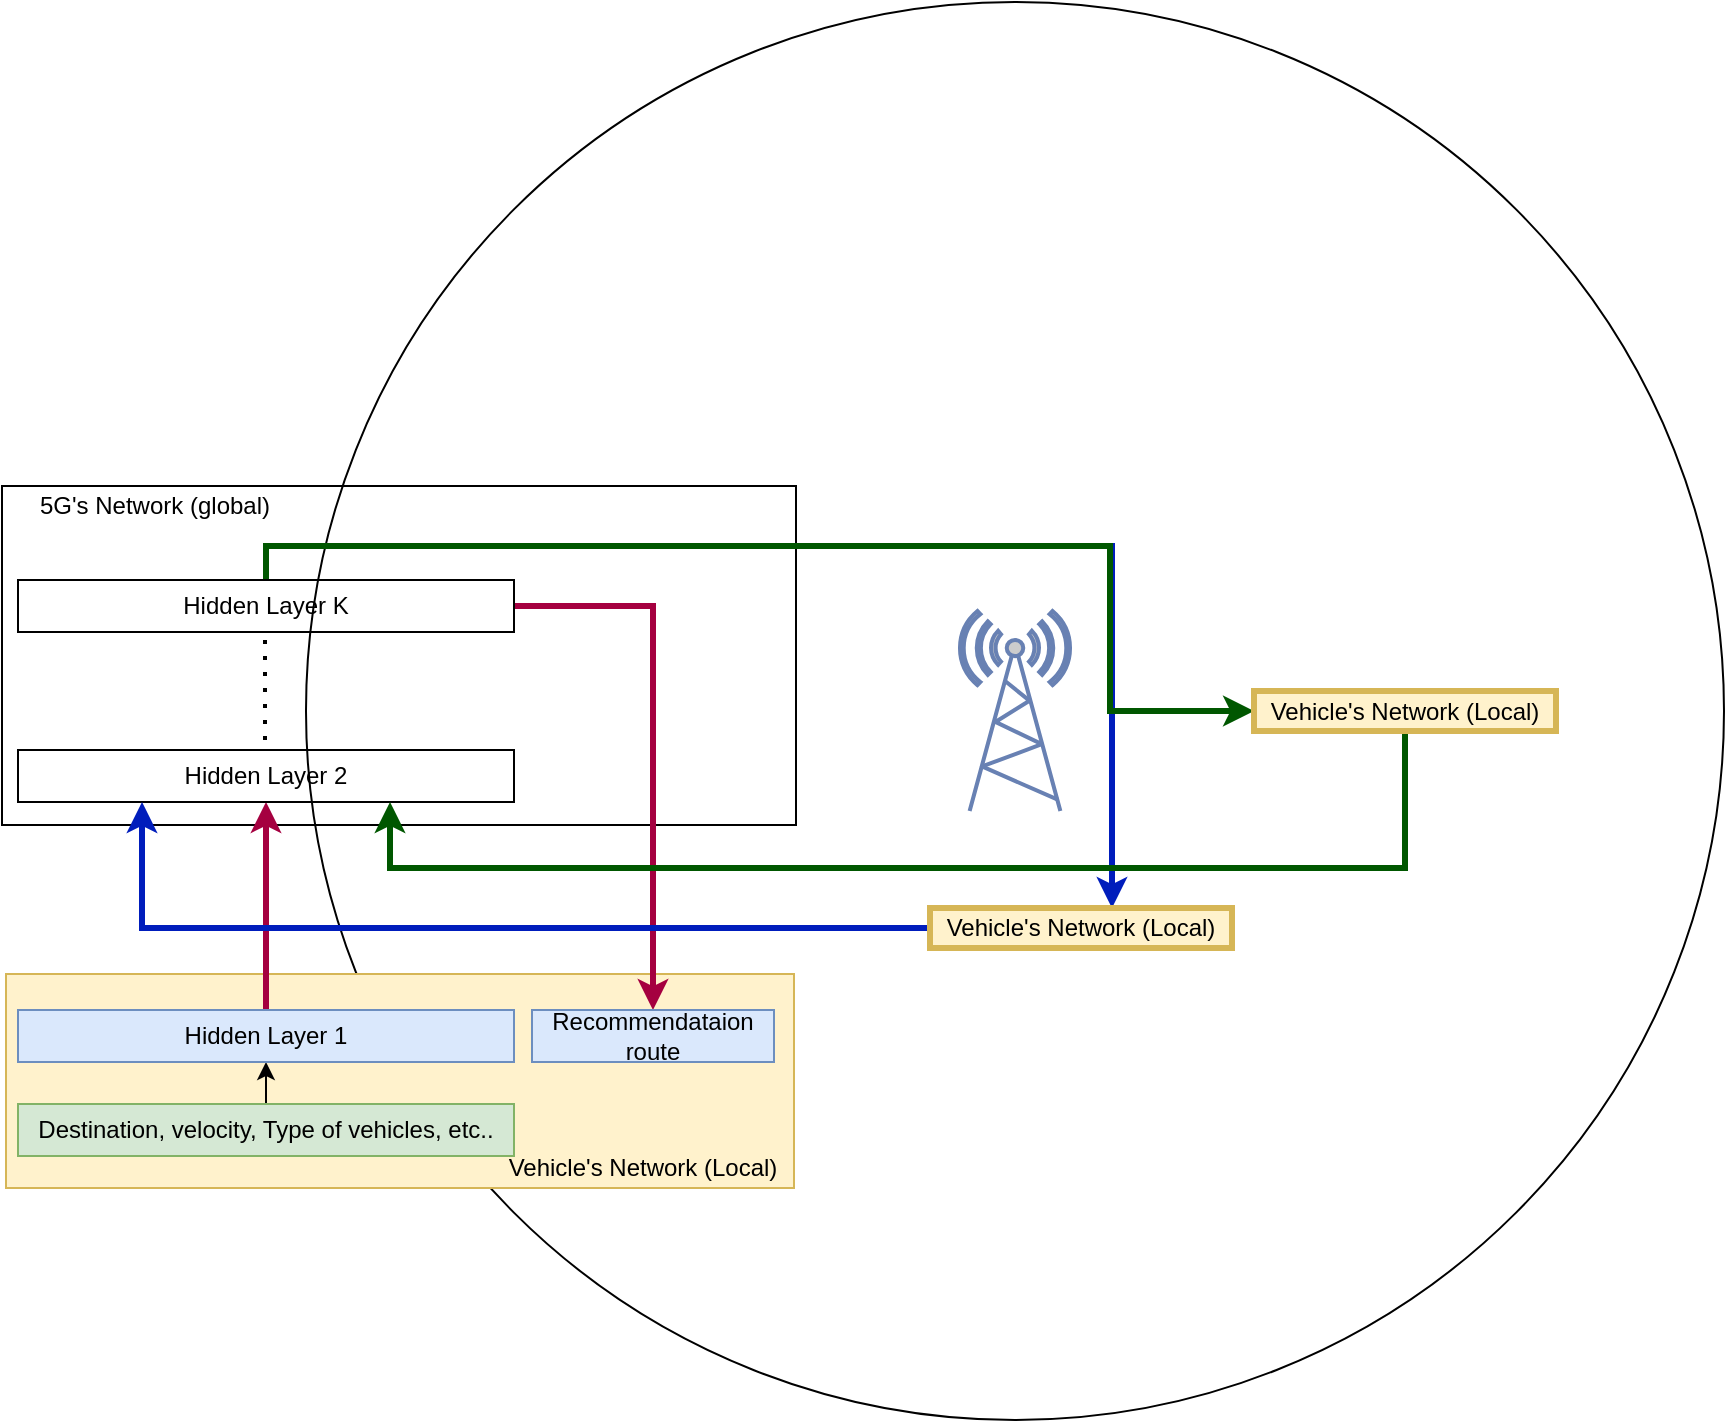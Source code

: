 <mxfile version="14.9.6" type="github">
  <diagram id="56uQIisAHpD4wmqoGVId" name="Page-1">
    <mxGraphModel dx="1113" dy="731" grid="0" gridSize="10" guides="1" tooltips="1" connect="1" arrows="1" fold="1" page="1" pageScale="1" pageWidth="1920" pageHeight="1200" math="0" shadow="0">
      <root>
        <mxCell id="0" />
        <mxCell id="1" parent="0" />
        <mxCell id="UomPi5LxQTnba86tYZdN-3" value="" style="ellipse;whiteSpace=wrap;html=1;aspect=fixed;fillColor=none;" vertex="1" parent="1">
          <mxGeometry x="573" y="287" width="709" height="709" as="geometry" />
        </mxCell>
        <mxCell id="UomPi5LxQTnba86tYZdN-1" value="" style="fontColor=#0066CC;verticalAlign=top;verticalLabelPosition=bottom;labelPosition=center;align=center;html=1;outlineConnect=0;fillColor=#CCCCCC;strokeColor=#6881B3;gradientColor=none;gradientDirection=north;strokeWidth=2;shape=mxgraph.networks.radio_tower;" vertex="1" parent="1">
          <mxGeometry x="900" y="591.5" width="55" height="100" as="geometry" />
        </mxCell>
        <mxCell id="UomPi5LxQTnba86tYZdN-2" value="" style="shape=image;html=1;verticalAlign=top;verticalLabelPosition=bottom;labelBackgroundColor=#ffffff;imageAspect=0;aspect=fixed;image=https://cdn4.iconfinder.com/data/icons/transportation-and-vehicle/128/Transportation_And_Vehicle_3-03-128.png" vertex="1" parent="1">
          <mxGeometry x="817" y="838" width="128" height="128" as="geometry" />
        </mxCell>
        <mxCell id="UomPi5LxQTnba86tYZdN-5" value="" style="rounded=0;whiteSpace=wrap;html=1;fillColor=#fff2cc;strokeColor=#d6b656;" vertex="1" parent="1">
          <mxGeometry x="423" y="773" width="394" height="107" as="geometry" />
        </mxCell>
        <mxCell id="UomPi5LxQTnba86tYZdN-6" value="" style="rounded=0;whiteSpace=wrap;html=1;fillColor=none;" vertex="1" parent="1">
          <mxGeometry x="421" y="529" width="397" height="169.5" as="geometry" />
        </mxCell>
        <mxCell id="UomPi5LxQTnba86tYZdN-7" value="Vehicle&#39;s Network (Local)" style="text;html=1;strokeColor=none;fillColor=none;align=center;verticalAlign=middle;whiteSpace=wrap;rounded=0;" vertex="1" parent="1">
          <mxGeometry x="666" y="860" width="151" height="20" as="geometry" />
        </mxCell>
        <mxCell id="UomPi5LxQTnba86tYZdN-9" value="5G&#39;s Network (global)" style="text;html=1;strokeColor=none;fillColor=none;align=center;verticalAlign=middle;whiteSpace=wrap;rounded=0;" vertex="1" parent="1">
          <mxGeometry x="422" y="529" width="151" height="20" as="geometry" />
        </mxCell>
        <mxCell id="UomPi5LxQTnba86tYZdN-14" style="edgeStyle=orthogonalEdgeStyle;rounded=0;orthogonalLoop=1;jettySize=auto;html=1;" edge="1" parent="1" source="UomPi5LxQTnba86tYZdN-10" target="UomPi5LxQTnba86tYZdN-11">
          <mxGeometry relative="1" as="geometry" />
        </mxCell>
        <mxCell id="UomPi5LxQTnba86tYZdN-10" value="Destination, velocity, Type of vehicles, etc.." style="rounded=0;whiteSpace=wrap;html=1;fillColor=#d5e8d4;strokeColor=#82b366;" vertex="1" parent="1">
          <mxGeometry x="429" y="838" width="248" height="26" as="geometry" />
        </mxCell>
        <mxCell id="UomPi5LxQTnba86tYZdN-15" style="edgeStyle=orthogonalEdgeStyle;rounded=0;orthogonalLoop=1;jettySize=auto;html=1;entryX=0.5;entryY=1;entryDx=0;entryDy=0;fillColor=#d80073;strokeColor=#A50040;strokeWidth=3;" edge="1" parent="1" source="UomPi5LxQTnba86tYZdN-11" target="UomPi5LxQTnba86tYZdN-12">
          <mxGeometry relative="1" as="geometry" />
        </mxCell>
        <mxCell id="UomPi5LxQTnba86tYZdN-11" value="Hidden Layer 1" style="rounded=0;whiteSpace=wrap;html=1;fillColor=#dae8fc;strokeColor=#6c8ebf;" vertex="1" parent="1">
          <mxGeometry x="429" y="791" width="248" height="26" as="geometry" />
        </mxCell>
        <mxCell id="UomPi5LxQTnba86tYZdN-12" value="Hidden Layer 2" style="rounded=0;whiteSpace=wrap;html=1;fillColor=none;" vertex="1" parent="1">
          <mxGeometry x="429" y="661" width="248" height="26" as="geometry" />
        </mxCell>
        <mxCell id="UomPi5LxQTnba86tYZdN-27" style="edgeStyle=orthogonalEdgeStyle;rounded=0;orthogonalLoop=1;jettySize=auto;html=1;entryX=0.5;entryY=0;entryDx=0;entryDy=0;fillColor=#d80073;strokeColor=#A50040;strokeWidth=3;" edge="1" parent="1" source="UomPi5LxQTnba86tYZdN-13" target="UomPi5LxQTnba86tYZdN-18">
          <mxGeometry relative="1" as="geometry" />
        </mxCell>
        <mxCell id="UomPi5LxQTnba86tYZdN-35" style="edgeStyle=orthogonalEdgeStyle;rounded=0;orthogonalLoop=1;jettySize=auto;html=1;strokeWidth=3;fillColor=#0050ef;strokeColor=#001DBC;" edge="1" parent="1" source="UomPi5LxQTnba86tYZdN-13" target="UomPi5LxQTnba86tYZdN-30">
          <mxGeometry relative="1" as="geometry">
            <Array as="points">
              <mxPoint x="553" y="559" />
              <mxPoint x="976" y="559" />
            </Array>
          </mxGeometry>
        </mxCell>
        <mxCell id="UomPi5LxQTnba86tYZdN-36" style="edgeStyle=orthogonalEdgeStyle;rounded=0;orthogonalLoop=1;jettySize=auto;html=1;entryX=0;entryY=0.5;entryDx=0;entryDy=0;strokeWidth=3;fillColor=#008a00;strokeColor=#005700;" edge="1" parent="1" source="UomPi5LxQTnba86tYZdN-13" target="UomPi5LxQTnba86tYZdN-31">
          <mxGeometry relative="1" as="geometry">
            <Array as="points">
              <mxPoint x="553" y="559" />
              <mxPoint x="975" y="559" />
              <mxPoint x="975" y="642" />
            </Array>
          </mxGeometry>
        </mxCell>
        <mxCell id="UomPi5LxQTnba86tYZdN-13" value="Hidden Layer K" style="rounded=0;whiteSpace=wrap;html=1;fillColor=none;" vertex="1" parent="1">
          <mxGeometry x="429" y="576" width="248" height="26" as="geometry" />
        </mxCell>
        <mxCell id="UomPi5LxQTnba86tYZdN-17" value="" style="endArrow=none;dashed=1;html=1;dashPattern=1 3;strokeWidth=2;" edge="1" parent="1">
          <mxGeometry width="50" height="50" relative="1" as="geometry">
            <mxPoint x="552.5" y="656" as="sourcePoint" />
            <mxPoint x="552.5" y="606" as="targetPoint" />
          </mxGeometry>
        </mxCell>
        <mxCell id="UomPi5LxQTnba86tYZdN-18" value="Recommendataion route" style="rounded=0;whiteSpace=wrap;html=1;fillColor=#dae8fc;strokeColor=#6c8ebf;" vertex="1" parent="1">
          <mxGeometry x="686" y="791" width="121" height="26" as="geometry" />
        </mxCell>
        <mxCell id="UomPi5LxQTnba86tYZdN-19" value="" style="shape=image;html=1;verticalAlign=top;verticalLabelPosition=bottom;labelBackgroundColor=#ffffff;imageAspect=0;aspect=fixed;image=https://cdn4.iconfinder.com/data/icons/transportation-and-vehicle/128/Transportation_And_Vehicle_3-03-128.png" vertex="1" parent="1">
          <mxGeometry x="674" y="341" width="128" height="128" as="geometry" />
        </mxCell>
        <mxCell id="UomPi5LxQTnba86tYZdN-22" value="" style="shape=image;html=1;verticalAlign=top;verticalLabelPosition=bottom;labelBackgroundColor=#ffffff;imageAspect=0;aspect=fixed;image=https://cdn0.iconfinder.com/data/icons/isometric-city-basic-transport/480/car-police-front-01-128.png;fillColor=none;" vertex="1" parent="1">
          <mxGeometry x="992" y="322" width="128" height="128" as="geometry" />
        </mxCell>
        <mxCell id="UomPi5LxQTnba86tYZdN-23" value="" style="shape=image;html=1;verticalAlign=top;verticalLabelPosition=bottom;labelBackgroundColor=#ffffff;imageAspect=0;aspect=fixed;image=https://cdn0.iconfinder.com/data/icons/isometric-city-basic-transport/64/truck-front-02-128.png;fillColor=none;" vertex="1" parent="1">
          <mxGeometry x="1038" y="755" width="128" height="128" as="geometry" />
        </mxCell>
        <mxCell id="UomPi5LxQTnba86tYZdN-24" value="" style="shape=image;html=1;verticalAlign=top;verticalLabelPosition=bottom;labelBackgroundColor=#ffffff;imageAspect=0;aspect=fixed;image=https://cdn4.iconfinder.com/data/icons/transportation-and-vehicle/128/Transportation_And_Vehicle_3-11-128.png;fillColor=none;" vertex="1" parent="1">
          <mxGeometry x="875" y="415" width="128" height="128" as="geometry" />
        </mxCell>
        <mxCell id="UomPi5LxQTnba86tYZdN-25" value="" style="shape=image;html=1;verticalAlign=top;verticalLabelPosition=bottom;labelBackgroundColor=#ffffff;imageAspect=0;aspect=fixed;image=https://cdn4.iconfinder.com/data/icons/transportation-and-vehicle/128/Transportation_And_Vehicle_3-03-128.png" vertex="1" parent="1">
          <mxGeometry x="1133" y="519" width="128" height="128" as="geometry" />
        </mxCell>
        <mxCell id="UomPi5LxQTnba86tYZdN-33" style="edgeStyle=orthogonalEdgeStyle;rounded=0;orthogonalLoop=1;jettySize=auto;html=1;entryX=0.25;entryY=1;entryDx=0;entryDy=0;fillColor=#0050ef;strokeColor=#001DBC;strokeWidth=3;" edge="1" parent="1" source="UomPi5LxQTnba86tYZdN-30" target="UomPi5LxQTnba86tYZdN-12">
          <mxGeometry relative="1" as="geometry" />
        </mxCell>
        <mxCell id="UomPi5LxQTnba86tYZdN-30" value="Vehicle&#39;s Network (Local)" style="text;html=1;fillColor=#fff2cc;align=center;verticalAlign=middle;whiteSpace=wrap;rounded=0;strokeColor=#d6b656;strokeWidth=3;" vertex="1" parent="1">
          <mxGeometry x="885" y="740" width="151" height="20" as="geometry" />
        </mxCell>
        <mxCell id="UomPi5LxQTnba86tYZdN-32" style="edgeStyle=orthogonalEdgeStyle;rounded=0;orthogonalLoop=1;jettySize=auto;html=1;entryX=0.75;entryY=1;entryDx=0;entryDy=0;fillColor=#008a00;strokeColor=#005700;strokeWidth=3;" edge="1" parent="1" source="UomPi5LxQTnba86tYZdN-31" target="UomPi5LxQTnba86tYZdN-12">
          <mxGeometry relative="1" as="geometry">
            <Array as="points">
              <mxPoint x="1123" y="720" />
              <mxPoint x="615" y="720" />
            </Array>
          </mxGeometry>
        </mxCell>
        <mxCell id="UomPi5LxQTnba86tYZdN-31" value="Vehicle&#39;s Network (Local)" style="text;html=1;fillColor=#fff2cc;align=center;verticalAlign=middle;whiteSpace=wrap;rounded=0;strokeColor=#d6b656;strokeWidth=3;" vertex="1" parent="1">
          <mxGeometry x="1047" y="631.5" width="151" height="20" as="geometry" />
        </mxCell>
      </root>
    </mxGraphModel>
  </diagram>
</mxfile>
